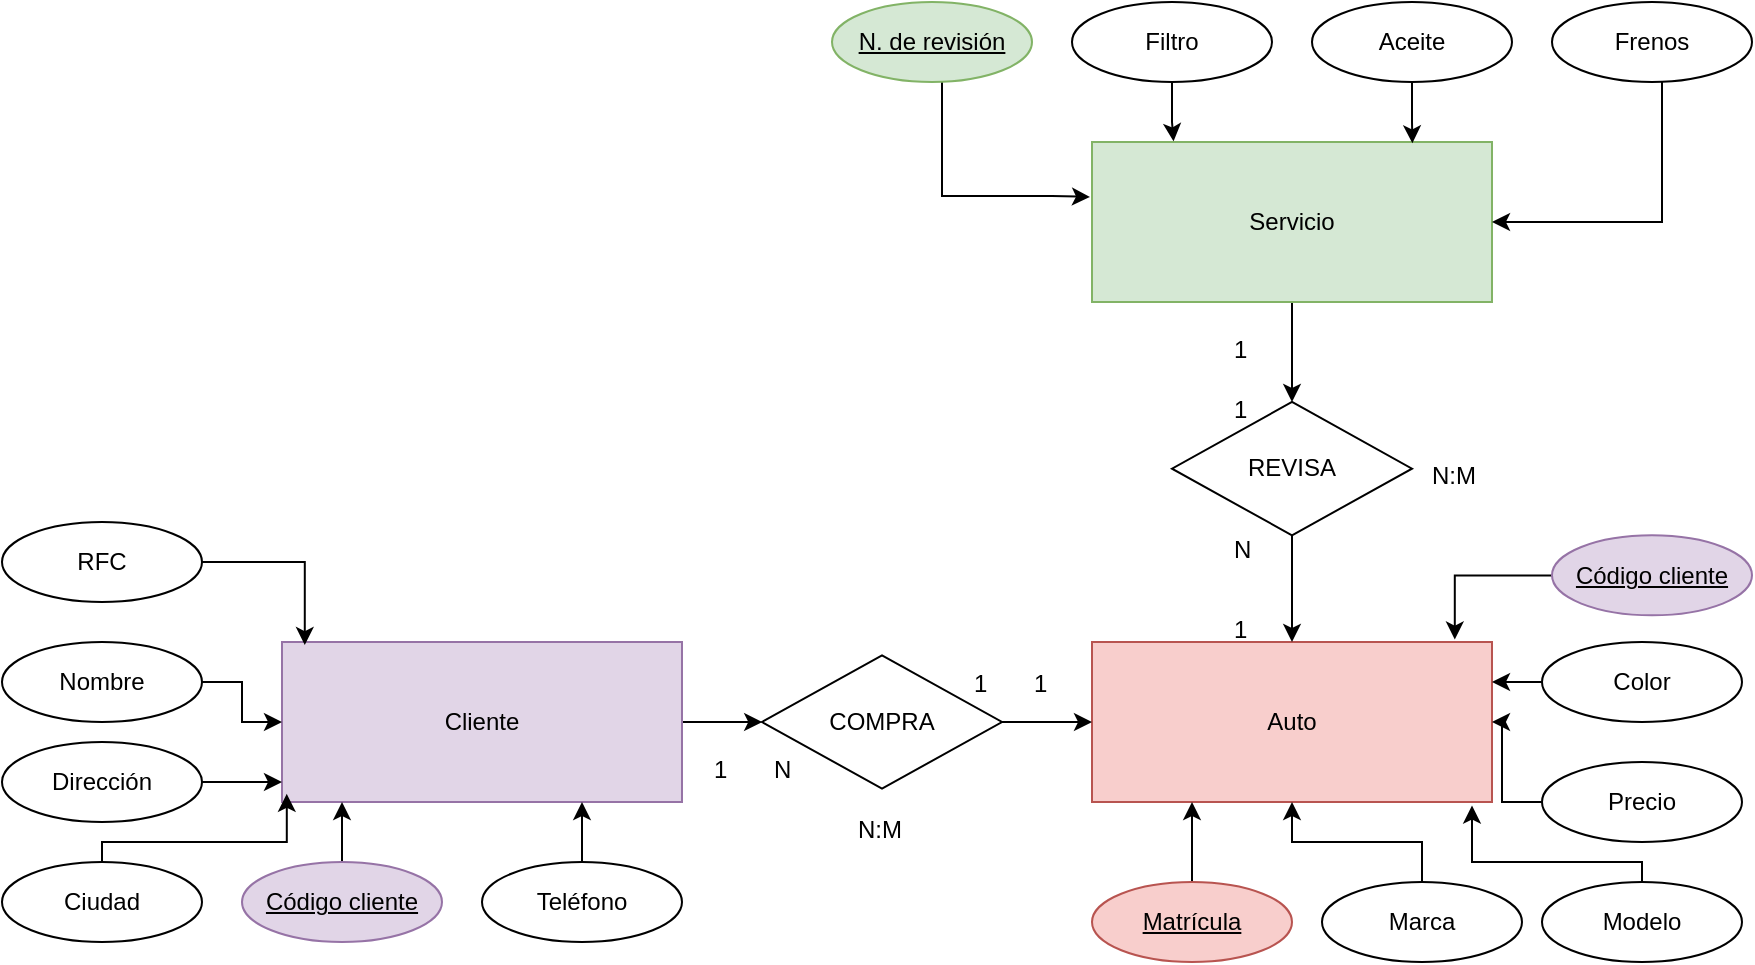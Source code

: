 <mxfile version="21.5.0" type="github">
  <diagram name="Página-1" id="YvwJjjqSAecZRgfmG4eg">
    <mxGraphModel dx="1373" dy="753" grid="1" gridSize="10" guides="1" tooltips="1" connect="1" arrows="1" fold="1" page="1" pageScale="1" pageWidth="1169" pageHeight="827" math="0" shadow="0">
      <root>
        <mxCell id="0" />
        <mxCell id="1" parent="0" />
        <mxCell id="vJCJxbj0sm_tCwKhmD1Q-1" value="Auto" style="whiteSpace=wrap;html=1;align=center;fillColor=#f8cecc;strokeColor=#b85450;" vertex="1" parent="1">
          <mxGeometry x="555" y="380" width="200" height="80" as="geometry" />
        </mxCell>
        <mxCell id="vJCJxbj0sm_tCwKhmD1Q-10" value="" style="edgeStyle=orthogonalEdgeStyle;rounded=0;orthogonalLoop=1;jettySize=auto;html=1;" edge="1" parent="1" source="vJCJxbj0sm_tCwKhmD1Q-2" target="vJCJxbj0sm_tCwKhmD1Q-4">
          <mxGeometry relative="1" as="geometry" />
        </mxCell>
        <mxCell id="vJCJxbj0sm_tCwKhmD1Q-2" value="Cliente" style="whiteSpace=wrap;html=1;align=center;fillColor=#e1d5e7;strokeColor=#9673a6;" vertex="1" parent="1">
          <mxGeometry x="149.997" y="380" width="200" height="80" as="geometry" />
        </mxCell>
        <mxCell id="vJCJxbj0sm_tCwKhmD1Q-7" value="" style="edgeStyle=orthogonalEdgeStyle;rounded=0;orthogonalLoop=1;jettySize=auto;html=1;" edge="1" parent="1" source="vJCJxbj0sm_tCwKhmD1Q-3" target="vJCJxbj0sm_tCwKhmD1Q-5">
          <mxGeometry relative="1" as="geometry" />
        </mxCell>
        <mxCell id="vJCJxbj0sm_tCwKhmD1Q-3" value="Servicio" style="whiteSpace=wrap;html=1;align=center;fillColor=#d5e8d4;strokeColor=#82b366;" vertex="1" parent="1">
          <mxGeometry x="555" y="130" width="200" height="80" as="geometry" />
        </mxCell>
        <mxCell id="vJCJxbj0sm_tCwKhmD1Q-9" value="" style="edgeStyle=orthogonalEdgeStyle;rounded=0;orthogonalLoop=1;jettySize=auto;html=1;" edge="1" parent="1" source="vJCJxbj0sm_tCwKhmD1Q-4" target="vJCJxbj0sm_tCwKhmD1Q-1">
          <mxGeometry relative="1" as="geometry" />
        </mxCell>
        <mxCell id="vJCJxbj0sm_tCwKhmD1Q-4" value="COMPRA" style="shape=rhombus;perimeter=rhombusPerimeter;whiteSpace=wrap;html=1;align=center;" vertex="1" parent="1">
          <mxGeometry x="390.003" y="386.667" width="120" height="66.667" as="geometry" />
        </mxCell>
        <mxCell id="vJCJxbj0sm_tCwKhmD1Q-8" value="" style="edgeStyle=orthogonalEdgeStyle;rounded=0;orthogonalLoop=1;jettySize=auto;html=1;" edge="1" parent="1" source="vJCJxbj0sm_tCwKhmD1Q-5" target="vJCJxbj0sm_tCwKhmD1Q-1">
          <mxGeometry relative="1" as="geometry" />
        </mxCell>
        <mxCell id="vJCJxbj0sm_tCwKhmD1Q-5" value="REVISA" style="shape=rhombus;perimeter=rhombusPerimeter;whiteSpace=wrap;html=1;align=center;" vertex="1" parent="1">
          <mxGeometry x="595" y="259.997" width="120" height="66.667" as="geometry" />
        </mxCell>
        <mxCell id="vJCJxbj0sm_tCwKhmD1Q-18" value="" style="edgeStyle=orthogonalEdgeStyle;rounded=0;orthogonalLoop=1;jettySize=auto;html=1;" edge="1" parent="1" source="vJCJxbj0sm_tCwKhmD1Q-12" target="vJCJxbj0sm_tCwKhmD1Q-1">
          <mxGeometry relative="1" as="geometry" />
        </mxCell>
        <mxCell id="vJCJxbj0sm_tCwKhmD1Q-12" value="Marca" style="ellipse;whiteSpace=wrap;html=1;align=center;" vertex="1" parent="1">
          <mxGeometry x="670" y="500" width="100" height="40" as="geometry" />
        </mxCell>
        <mxCell id="vJCJxbj0sm_tCwKhmD1Q-19" style="edgeStyle=orthogonalEdgeStyle;rounded=0;orthogonalLoop=1;jettySize=auto;html=1;entryX=0.95;entryY=1.022;entryDx=0;entryDy=0;entryPerimeter=0;" edge="1" parent="1" source="vJCJxbj0sm_tCwKhmD1Q-13" target="vJCJxbj0sm_tCwKhmD1Q-1">
          <mxGeometry relative="1" as="geometry">
            <Array as="points">
              <mxPoint x="830" y="490" />
              <mxPoint x="745" y="490" />
            </Array>
          </mxGeometry>
        </mxCell>
        <mxCell id="vJCJxbj0sm_tCwKhmD1Q-13" value="Modelo" style="ellipse;whiteSpace=wrap;html=1;align=center;" vertex="1" parent="1">
          <mxGeometry x="780" y="500" width="100" height="40" as="geometry" />
        </mxCell>
        <mxCell id="vJCJxbj0sm_tCwKhmD1Q-23" value="" style="edgeStyle=orthogonalEdgeStyle;rounded=0;orthogonalLoop=1;jettySize=auto;html=1;" edge="1" parent="1" source="vJCJxbj0sm_tCwKhmD1Q-14" target="vJCJxbj0sm_tCwKhmD1Q-1">
          <mxGeometry relative="1" as="geometry">
            <Array as="points">
              <mxPoint x="770" y="400" />
              <mxPoint x="770" y="400" />
            </Array>
          </mxGeometry>
        </mxCell>
        <mxCell id="vJCJxbj0sm_tCwKhmD1Q-14" value="Color" style="ellipse;whiteSpace=wrap;html=1;align=center;" vertex="1" parent="1">
          <mxGeometry x="780" y="380" width="100" height="40" as="geometry" />
        </mxCell>
        <mxCell id="vJCJxbj0sm_tCwKhmD1Q-24" value="" style="edgeStyle=orthogonalEdgeStyle;rounded=0;orthogonalLoop=1;jettySize=auto;html=1;" edge="1" parent="1" source="vJCJxbj0sm_tCwKhmD1Q-15" target="vJCJxbj0sm_tCwKhmD1Q-1">
          <mxGeometry relative="1" as="geometry" />
        </mxCell>
        <mxCell id="vJCJxbj0sm_tCwKhmD1Q-15" value="Precio" style="ellipse;whiteSpace=wrap;html=1;align=center;" vertex="1" parent="1">
          <mxGeometry x="780" y="440" width="100" height="40" as="geometry" />
        </mxCell>
        <mxCell id="vJCJxbj0sm_tCwKhmD1Q-17" value="" style="edgeStyle=orthogonalEdgeStyle;rounded=0;orthogonalLoop=1;jettySize=auto;html=1;" edge="1" parent="1" source="vJCJxbj0sm_tCwKhmD1Q-16" target="vJCJxbj0sm_tCwKhmD1Q-1">
          <mxGeometry relative="1" as="geometry">
            <Array as="points">
              <mxPoint x="605" y="470" />
              <mxPoint x="605" y="470" />
            </Array>
          </mxGeometry>
        </mxCell>
        <mxCell id="vJCJxbj0sm_tCwKhmD1Q-16" value="Matrícula" style="ellipse;whiteSpace=wrap;html=1;align=center;fontStyle=4;fillColor=#f8cecc;strokeColor=#b85450;" vertex="1" parent="1">
          <mxGeometry x="555" y="500" width="100" height="40" as="geometry" />
        </mxCell>
        <mxCell id="vJCJxbj0sm_tCwKhmD1Q-33" value="" style="edgeStyle=orthogonalEdgeStyle;rounded=0;orthogonalLoop=1;jettySize=auto;html=1;" edge="1" parent="1" source="vJCJxbj0sm_tCwKhmD1Q-25" target="vJCJxbj0sm_tCwKhmD1Q-2">
          <mxGeometry relative="1" as="geometry" />
        </mxCell>
        <mxCell id="vJCJxbj0sm_tCwKhmD1Q-25" value="Nombre" style="ellipse;whiteSpace=wrap;html=1;align=center;" vertex="1" parent="1">
          <mxGeometry x="10" y="380" width="100" height="40" as="geometry" />
        </mxCell>
        <mxCell id="vJCJxbj0sm_tCwKhmD1Q-34" value="" style="edgeStyle=orthogonalEdgeStyle;rounded=0;orthogonalLoop=1;jettySize=auto;html=1;" edge="1" parent="1" source="vJCJxbj0sm_tCwKhmD1Q-26" target="vJCJxbj0sm_tCwKhmD1Q-2">
          <mxGeometry relative="1" as="geometry">
            <Array as="points">
              <mxPoint x="150" y="440" />
              <mxPoint x="150" y="440" />
            </Array>
          </mxGeometry>
        </mxCell>
        <mxCell id="vJCJxbj0sm_tCwKhmD1Q-26" value="Dirección" style="ellipse;whiteSpace=wrap;html=1;align=center;" vertex="1" parent="1">
          <mxGeometry x="10" y="430" width="100" height="40" as="geometry" />
        </mxCell>
        <mxCell id="vJCJxbj0sm_tCwKhmD1Q-35" style="edgeStyle=orthogonalEdgeStyle;rounded=0;orthogonalLoop=1;jettySize=auto;html=1;entryX=0.012;entryY=0.949;entryDx=0;entryDy=0;entryPerimeter=0;" edge="1" parent="1" source="vJCJxbj0sm_tCwKhmD1Q-27" target="vJCJxbj0sm_tCwKhmD1Q-2">
          <mxGeometry relative="1" as="geometry">
            <Array as="points">
              <mxPoint x="60" y="480" />
              <mxPoint x="152" y="480" />
            </Array>
          </mxGeometry>
        </mxCell>
        <mxCell id="vJCJxbj0sm_tCwKhmD1Q-27" value="Ciudad" style="ellipse;whiteSpace=wrap;html=1;align=center;" vertex="1" parent="1">
          <mxGeometry x="10" y="490" width="100" height="40" as="geometry" />
        </mxCell>
        <mxCell id="vJCJxbj0sm_tCwKhmD1Q-39" style="edgeStyle=orthogonalEdgeStyle;rounded=0;orthogonalLoop=1;jettySize=auto;html=1;entryX=0.75;entryY=1;entryDx=0;entryDy=0;" edge="1" parent="1" source="vJCJxbj0sm_tCwKhmD1Q-29" target="vJCJxbj0sm_tCwKhmD1Q-2">
          <mxGeometry relative="1" as="geometry" />
        </mxCell>
        <mxCell id="vJCJxbj0sm_tCwKhmD1Q-29" value="Teléfono" style="ellipse;whiteSpace=wrap;html=1;align=center;" vertex="1" parent="1">
          <mxGeometry x="250" y="490" width="100" height="40" as="geometry" />
        </mxCell>
        <mxCell id="vJCJxbj0sm_tCwKhmD1Q-36" value="" style="edgeStyle=orthogonalEdgeStyle;rounded=0;orthogonalLoop=1;jettySize=auto;html=1;" edge="1" parent="1" source="vJCJxbj0sm_tCwKhmD1Q-30" target="vJCJxbj0sm_tCwKhmD1Q-2">
          <mxGeometry relative="1" as="geometry">
            <Array as="points">
              <mxPoint x="180" y="460" />
              <mxPoint x="180" y="460" />
            </Array>
          </mxGeometry>
        </mxCell>
        <mxCell id="vJCJxbj0sm_tCwKhmD1Q-30" value="Código cliente" style="ellipse;whiteSpace=wrap;html=1;align=center;fontStyle=4;fillColor=#e1d5e7;strokeColor=#9673a6;" vertex="1" parent="1">
          <mxGeometry x="130" y="490" width="100" height="40" as="geometry" />
        </mxCell>
        <mxCell id="vJCJxbj0sm_tCwKhmD1Q-40" value="1" style="text;strokeColor=none;fillColor=none;spacingLeft=4;spacingRight=4;overflow=hidden;rotatable=0;points=[[0,0.5],[1,0.5]];portConstraint=eastwest;fontSize=12;whiteSpace=wrap;html=1;" vertex="1" parent="1">
          <mxGeometry x="360" y="430" width="20" height="20" as="geometry" />
        </mxCell>
        <mxCell id="vJCJxbj0sm_tCwKhmD1Q-41" value="N" style="text;strokeColor=none;fillColor=none;spacingLeft=4;spacingRight=4;overflow=hidden;rotatable=0;points=[[0,0.5],[1,0.5]];portConstraint=eastwest;fontSize=12;whiteSpace=wrap;html=1;" vertex="1" parent="1">
          <mxGeometry x="390" y="430" width="20" height="20" as="geometry" />
        </mxCell>
        <mxCell id="vJCJxbj0sm_tCwKhmD1Q-42" value="N:M" style="text;strokeColor=none;fillColor=none;spacingLeft=4;spacingRight=4;overflow=hidden;rotatable=0;points=[[0,0.5],[1,0.5]];portConstraint=eastwest;fontSize=12;whiteSpace=wrap;html=1;" vertex="1" parent="1">
          <mxGeometry x="432" y="460" width="36" height="20" as="geometry" />
        </mxCell>
        <mxCell id="vJCJxbj0sm_tCwKhmD1Q-44" value="1" style="text;strokeColor=none;fillColor=none;spacingLeft=4;spacingRight=4;overflow=hidden;rotatable=0;points=[[0,0.5],[1,0.5]];portConstraint=eastwest;fontSize=12;whiteSpace=wrap;html=1;" vertex="1" parent="1">
          <mxGeometry x="520" y="386.67" width="20" height="20" as="geometry" />
        </mxCell>
        <mxCell id="vJCJxbj0sm_tCwKhmD1Q-45" value="1" style="text;strokeColor=none;fillColor=none;spacingLeft=4;spacingRight=4;overflow=hidden;rotatable=0;points=[[0,0.5],[1,0.5]];portConstraint=eastwest;fontSize=12;whiteSpace=wrap;html=1;" vertex="1" parent="1">
          <mxGeometry x="490" y="386.67" width="20" height="20" as="geometry" />
        </mxCell>
        <mxCell id="vJCJxbj0sm_tCwKhmD1Q-54" style="edgeStyle=orthogonalEdgeStyle;rounded=0;orthogonalLoop=1;jettySize=auto;html=1;entryX=0.204;entryY=-0.004;entryDx=0;entryDy=0;entryPerimeter=0;" edge="1" parent="1" source="vJCJxbj0sm_tCwKhmD1Q-49" target="vJCJxbj0sm_tCwKhmD1Q-3">
          <mxGeometry relative="1" as="geometry" />
        </mxCell>
        <mxCell id="vJCJxbj0sm_tCwKhmD1Q-49" value="Filtro" style="ellipse;whiteSpace=wrap;html=1;align=center;" vertex="1" parent="1">
          <mxGeometry x="545" y="60" width="100" height="40" as="geometry" />
        </mxCell>
        <mxCell id="vJCJxbj0sm_tCwKhmD1Q-55" style="edgeStyle=orthogonalEdgeStyle;rounded=0;orthogonalLoop=1;jettySize=auto;html=1;entryX=0.801;entryY=0.008;entryDx=0;entryDy=0;entryPerimeter=0;" edge="1" parent="1" source="vJCJxbj0sm_tCwKhmD1Q-50" target="vJCJxbj0sm_tCwKhmD1Q-3">
          <mxGeometry relative="1" as="geometry" />
        </mxCell>
        <mxCell id="vJCJxbj0sm_tCwKhmD1Q-50" value="Aceite" style="ellipse;whiteSpace=wrap;html=1;align=center;" vertex="1" parent="1">
          <mxGeometry x="665" y="60" width="100" height="40" as="geometry" />
        </mxCell>
        <mxCell id="vJCJxbj0sm_tCwKhmD1Q-56" style="edgeStyle=orthogonalEdgeStyle;rounded=0;orthogonalLoop=1;jettySize=auto;html=1;entryX=1;entryY=0.5;entryDx=0;entryDy=0;" edge="1" parent="1" source="vJCJxbj0sm_tCwKhmD1Q-51" target="vJCJxbj0sm_tCwKhmD1Q-3">
          <mxGeometry relative="1" as="geometry">
            <Array as="points">
              <mxPoint x="840" y="170" />
            </Array>
          </mxGeometry>
        </mxCell>
        <mxCell id="vJCJxbj0sm_tCwKhmD1Q-51" value="Frenos" style="ellipse;whiteSpace=wrap;html=1;align=center;" vertex="1" parent="1">
          <mxGeometry x="785" y="60" width="100" height="40" as="geometry" />
        </mxCell>
        <mxCell id="vJCJxbj0sm_tCwKhmD1Q-53" style="edgeStyle=orthogonalEdgeStyle;rounded=0;orthogonalLoop=1;jettySize=auto;html=1;entryX=-0.005;entryY=0.343;entryDx=0;entryDy=0;entryPerimeter=0;" edge="1" parent="1" source="vJCJxbj0sm_tCwKhmD1Q-52" target="vJCJxbj0sm_tCwKhmD1Q-3">
          <mxGeometry relative="1" as="geometry">
            <Array as="points">
              <mxPoint x="480" y="157" />
              <mxPoint x="535" y="157" />
            </Array>
          </mxGeometry>
        </mxCell>
        <mxCell id="vJCJxbj0sm_tCwKhmD1Q-52" value="N. de revisión" style="ellipse;whiteSpace=wrap;html=1;align=center;fontStyle=4;fillColor=#d5e8d4;strokeColor=#82b366;" vertex="1" parent="1">
          <mxGeometry x="425" y="60" width="100" height="40" as="geometry" />
        </mxCell>
        <mxCell id="vJCJxbj0sm_tCwKhmD1Q-57" value="1" style="text;strokeColor=none;fillColor=none;spacingLeft=4;spacingRight=4;overflow=hidden;rotatable=0;points=[[0,0.5],[1,0.5]];portConstraint=eastwest;fontSize=12;whiteSpace=wrap;html=1;" vertex="1" parent="1">
          <mxGeometry x="620" y="360" width="20" height="20" as="geometry" />
        </mxCell>
        <mxCell id="vJCJxbj0sm_tCwKhmD1Q-58" value="N" style="text;strokeColor=none;fillColor=none;spacingLeft=4;spacingRight=4;overflow=hidden;rotatable=0;points=[[0,0.5],[1,0.5]];portConstraint=eastwest;fontSize=12;whiteSpace=wrap;html=1;" vertex="1" parent="1">
          <mxGeometry x="620" y="320" width="20" height="20" as="geometry" />
        </mxCell>
        <mxCell id="vJCJxbj0sm_tCwKhmD1Q-59" value="1" style="text;strokeColor=none;fillColor=none;spacingLeft=4;spacingRight=4;overflow=hidden;rotatable=0;points=[[0,0.5],[1,0.5]];portConstraint=eastwest;fontSize=12;whiteSpace=wrap;html=1;" vertex="1" parent="1">
          <mxGeometry x="620" y="220" width="30" height="20" as="geometry" />
        </mxCell>
        <mxCell id="vJCJxbj0sm_tCwKhmD1Q-60" value="1" style="text;strokeColor=none;fillColor=none;spacingLeft=4;spacingRight=4;overflow=hidden;rotatable=0;points=[[0,0.5],[1,0.5]];portConstraint=eastwest;fontSize=12;whiteSpace=wrap;html=1;" vertex="1" parent="1">
          <mxGeometry x="620" y="250.0" width="20" height="20" as="geometry" />
        </mxCell>
        <mxCell id="vJCJxbj0sm_tCwKhmD1Q-61" value="N:M" style="text;strokeColor=none;fillColor=none;spacingLeft=4;spacingRight=4;overflow=hidden;rotatable=0;points=[[0,0.5],[1,0.5]];portConstraint=eastwest;fontSize=12;whiteSpace=wrap;html=1;" vertex="1" parent="1">
          <mxGeometry x="719" y="283.33" width="36" height="20" as="geometry" />
        </mxCell>
        <mxCell id="vJCJxbj0sm_tCwKhmD1Q-69" style="edgeStyle=orthogonalEdgeStyle;rounded=0;orthogonalLoop=1;jettySize=auto;html=1;entryX=0.057;entryY=0.019;entryDx=0;entryDy=0;entryPerimeter=0;" edge="1" parent="1" source="vJCJxbj0sm_tCwKhmD1Q-66" target="vJCJxbj0sm_tCwKhmD1Q-2">
          <mxGeometry relative="1" as="geometry" />
        </mxCell>
        <mxCell id="vJCJxbj0sm_tCwKhmD1Q-66" value="RFC" style="ellipse;whiteSpace=wrap;html=1;align=center;" vertex="1" parent="1">
          <mxGeometry x="10" y="320" width="100" height="40" as="geometry" />
        </mxCell>
        <mxCell id="vJCJxbj0sm_tCwKhmD1Q-68" style="edgeStyle=orthogonalEdgeStyle;rounded=0;orthogonalLoop=1;jettySize=auto;html=1;entryX=0.907;entryY=-0.015;entryDx=0;entryDy=0;entryPerimeter=0;" edge="1" parent="1" source="vJCJxbj0sm_tCwKhmD1Q-67" target="vJCJxbj0sm_tCwKhmD1Q-1">
          <mxGeometry relative="1" as="geometry" />
        </mxCell>
        <mxCell id="vJCJxbj0sm_tCwKhmD1Q-67" value="Código cliente" style="ellipse;whiteSpace=wrap;html=1;align=center;fontStyle=4;fillColor=#e1d5e7;strokeColor=#9673a6;" vertex="1" parent="1">
          <mxGeometry x="785" y="326.66" width="100" height="40" as="geometry" />
        </mxCell>
      </root>
    </mxGraphModel>
  </diagram>
</mxfile>
